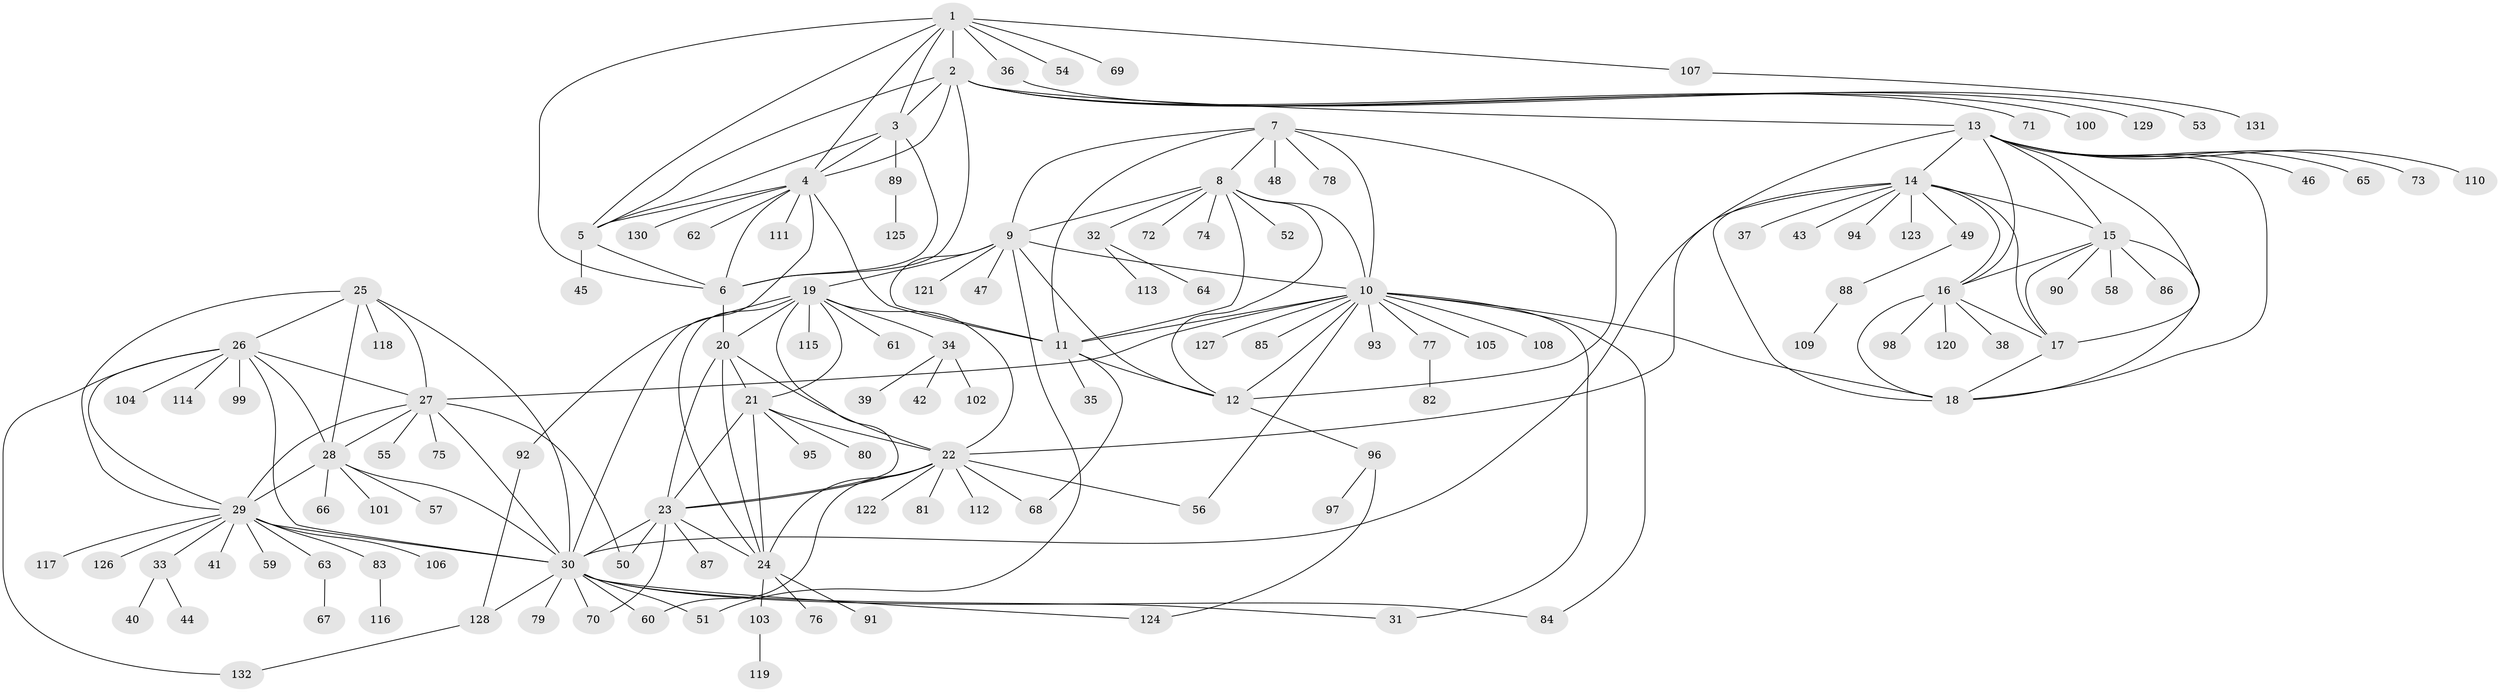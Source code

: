 // coarse degree distribution, {8: 0.04716981132075472, 4: 0.009433962264150943, 10: 0.009433962264150943, 9: 0.02830188679245283, 14: 0.009433962264150943, 7: 0.02830188679245283, 5: 0.03773584905660377, 6: 0.018867924528301886, 12: 0.018867924528301886, 18: 0.009433962264150943, 2: 0.10377358490566038, 3: 0.03773584905660377, 1: 0.6415094339622641}
// Generated by graph-tools (version 1.1) at 2025/52/02/27/25 19:52:15]
// undirected, 132 vertices, 198 edges
graph export_dot {
graph [start="1"]
  node [color=gray90,style=filled];
  1;
  2;
  3;
  4;
  5;
  6;
  7;
  8;
  9;
  10;
  11;
  12;
  13;
  14;
  15;
  16;
  17;
  18;
  19;
  20;
  21;
  22;
  23;
  24;
  25;
  26;
  27;
  28;
  29;
  30;
  31;
  32;
  33;
  34;
  35;
  36;
  37;
  38;
  39;
  40;
  41;
  42;
  43;
  44;
  45;
  46;
  47;
  48;
  49;
  50;
  51;
  52;
  53;
  54;
  55;
  56;
  57;
  58;
  59;
  60;
  61;
  62;
  63;
  64;
  65;
  66;
  67;
  68;
  69;
  70;
  71;
  72;
  73;
  74;
  75;
  76;
  77;
  78;
  79;
  80;
  81;
  82;
  83;
  84;
  85;
  86;
  87;
  88;
  89;
  90;
  91;
  92;
  93;
  94;
  95;
  96;
  97;
  98;
  99;
  100;
  101;
  102;
  103;
  104;
  105;
  106;
  107;
  108;
  109;
  110;
  111;
  112;
  113;
  114;
  115;
  116;
  117;
  118;
  119;
  120;
  121;
  122;
  123;
  124;
  125;
  126;
  127;
  128;
  129;
  130;
  131;
  132;
  1 -- 2;
  1 -- 3;
  1 -- 4;
  1 -- 5;
  1 -- 6;
  1 -- 36;
  1 -- 54;
  1 -- 69;
  1 -- 107;
  2 -- 3;
  2 -- 4;
  2 -- 5;
  2 -- 6;
  2 -- 13;
  2 -- 71;
  2 -- 100;
  2 -- 129;
  3 -- 4;
  3 -- 5;
  3 -- 6;
  3 -- 89;
  4 -- 5;
  4 -- 6;
  4 -- 11;
  4 -- 30;
  4 -- 62;
  4 -- 111;
  4 -- 130;
  5 -- 6;
  5 -- 45;
  6 -- 20;
  7 -- 8;
  7 -- 9;
  7 -- 10;
  7 -- 11;
  7 -- 12;
  7 -- 48;
  7 -- 78;
  8 -- 9;
  8 -- 10;
  8 -- 11;
  8 -- 12;
  8 -- 32;
  8 -- 52;
  8 -- 72;
  8 -- 74;
  9 -- 10;
  9 -- 11;
  9 -- 12;
  9 -- 19;
  9 -- 47;
  9 -- 51;
  9 -- 121;
  10 -- 11;
  10 -- 12;
  10 -- 18;
  10 -- 27;
  10 -- 31;
  10 -- 56;
  10 -- 77;
  10 -- 84;
  10 -- 85;
  10 -- 93;
  10 -- 105;
  10 -- 108;
  10 -- 127;
  11 -- 12;
  11 -- 35;
  11 -- 68;
  12 -- 96;
  13 -- 14;
  13 -- 15;
  13 -- 16;
  13 -- 17;
  13 -- 18;
  13 -- 30;
  13 -- 46;
  13 -- 65;
  13 -- 73;
  13 -- 110;
  14 -- 15;
  14 -- 16;
  14 -- 17;
  14 -- 18;
  14 -- 22;
  14 -- 37;
  14 -- 43;
  14 -- 49;
  14 -- 94;
  14 -- 123;
  15 -- 16;
  15 -- 17;
  15 -- 18;
  15 -- 58;
  15 -- 86;
  15 -- 90;
  16 -- 17;
  16 -- 18;
  16 -- 38;
  16 -- 98;
  16 -- 120;
  17 -- 18;
  19 -- 20;
  19 -- 21;
  19 -- 22;
  19 -- 23;
  19 -- 24;
  19 -- 34;
  19 -- 61;
  19 -- 92;
  19 -- 115;
  20 -- 21;
  20 -- 22;
  20 -- 23;
  20 -- 24;
  21 -- 22;
  21 -- 23;
  21 -- 24;
  21 -- 80;
  21 -- 95;
  22 -- 23;
  22 -- 24;
  22 -- 56;
  22 -- 60;
  22 -- 68;
  22 -- 81;
  22 -- 112;
  22 -- 122;
  23 -- 24;
  23 -- 30;
  23 -- 50;
  23 -- 70;
  23 -- 87;
  24 -- 76;
  24 -- 91;
  24 -- 103;
  25 -- 26;
  25 -- 27;
  25 -- 28;
  25 -- 29;
  25 -- 30;
  25 -- 118;
  26 -- 27;
  26 -- 28;
  26 -- 29;
  26 -- 30;
  26 -- 99;
  26 -- 104;
  26 -- 114;
  26 -- 132;
  27 -- 28;
  27 -- 29;
  27 -- 30;
  27 -- 50;
  27 -- 55;
  27 -- 75;
  28 -- 29;
  28 -- 30;
  28 -- 57;
  28 -- 66;
  28 -- 101;
  29 -- 30;
  29 -- 33;
  29 -- 41;
  29 -- 59;
  29 -- 63;
  29 -- 83;
  29 -- 106;
  29 -- 117;
  29 -- 126;
  30 -- 31;
  30 -- 51;
  30 -- 60;
  30 -- 70;
  30 -- 79;
  30 -- 84;
  30 -- 124;
  30 -- 128;
  32 -- 64;
  32 -- 113;
  33 -- 40;
  33 -- 44;
  34 -- 39;
  34 -- 42;
  34 -- 102;
  36 -- 53;
  49 -- 88;
  63 -- 67;
  77 -- 82;
  83 -- 116;
  88 -- 109;
  89 -- 125;
  92 -- 128;
  96 -- 97;
  96 -- 124;
  103 -- 119;
  107 -- 131;
  128 -- 132;
}
